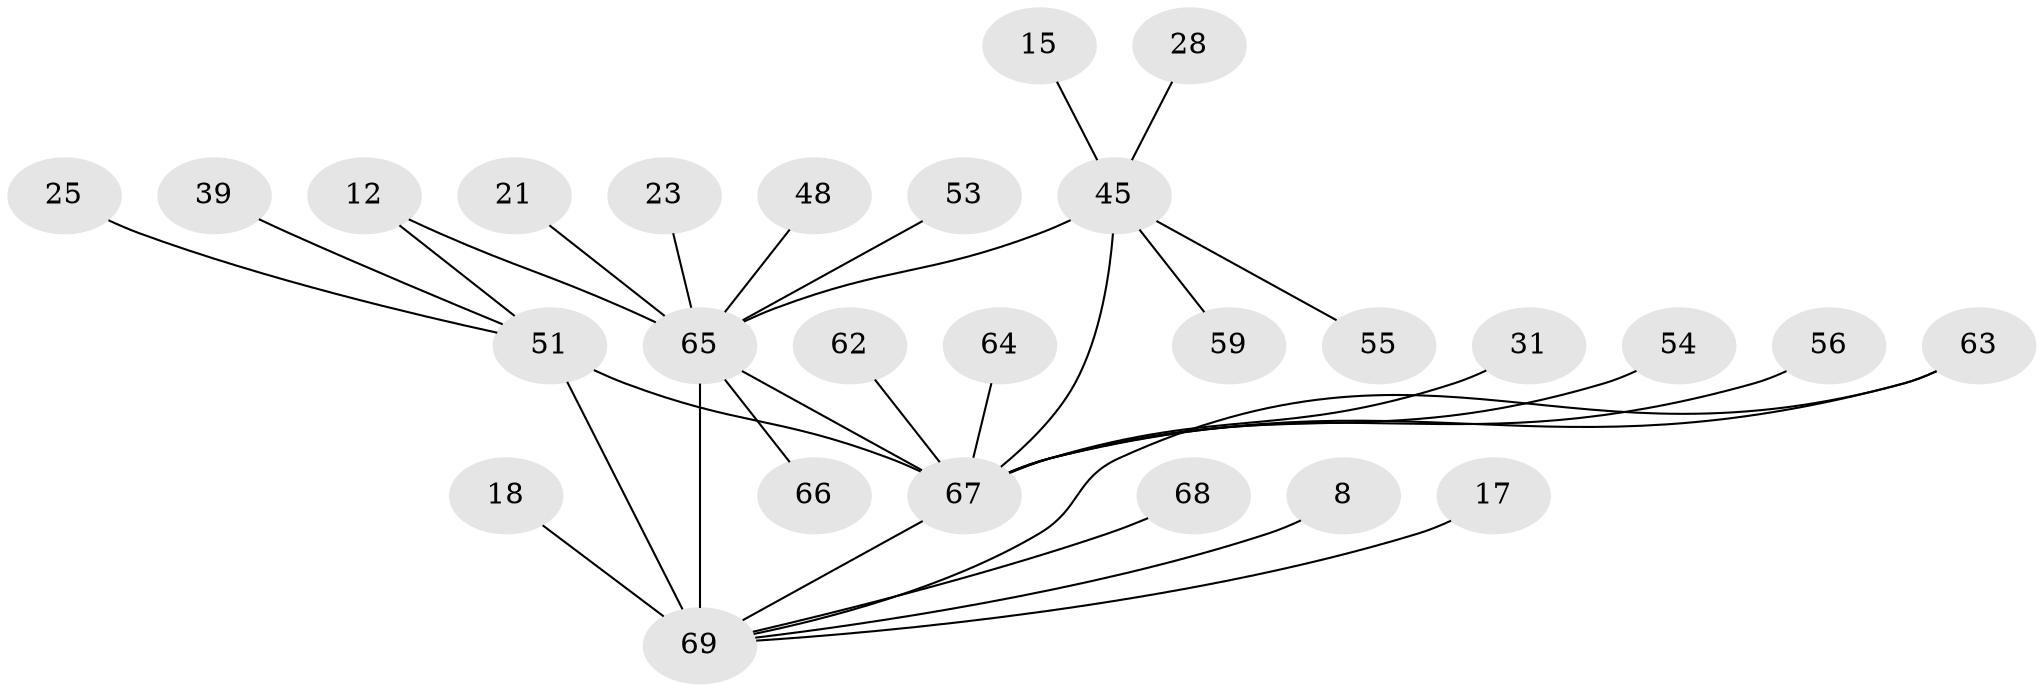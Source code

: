 // original degree distribution, {7: 0.014492753623188406, 5: 0.028985507246376812, 18: 0.014492753623188406, 10: 0.014492753623188406, 6: 0.10144927536231885, 1: 0.43478260869565216, 2: 0.17391304347826086, 8: 0.014492753623188406, 12: 0.014492753623188406, 3: 0.13043478260869565, 4: 0.057971014492753624}
// Generated by graph-tools (version 1.1) at 2025/50/03/04/25 21:50:27]
// undirected, 27 vertices, 31 edges
graph export_dot {
graph [start="1"]
  node [color=gray90,style=filled];
  8;
  12;
  15;
  17;
  18;
  21;
  23;
  25;
  28;
  31 [super="+9"];
  39;
  45 [super="+19+43"];
  48;
  51 [super="+10"];
  53;
  54 [super="+52"];
  55;
  56;
  59;
  62;
  63 [super="+42+60"];
  64 [super="+33"];
  65 [super="+4+16+22+61+3"];
  66;
  67 [super="+32+46+47"];
  68 [super="+57"];
  69 [super="+13+1+50"];
  8 -- 69;
  12 -- 65;
  12 -- 51;
  15 -- 45;
  17 -- 69;
  18 -- 69;
  21 -- 65;
  23 -- 65;
  25 -- 51;
  28 -- 45;
  31 -- 67;
  39 -- 51;
  45 -- 59;
  45 -- 65 [weight=6];
  45 -- 55;
  45 -- 67 [weight=5];
  48 -- 65;
  51 -- 67 [weight=4];
  51 -- 69 [weight=2];
  53 -- 65;
  54 -- 67;
  56 -- 67;
  62 -- 67;
  63 -- 67 [weight=2];
  63 -- 69 [weight=2];
  64 -- 67;
  65 -- 69 [weight=9];
  65 -- 66;
  65 -- 67;
  67 -- 69 [weight=3];
  68 -- 69;
}
